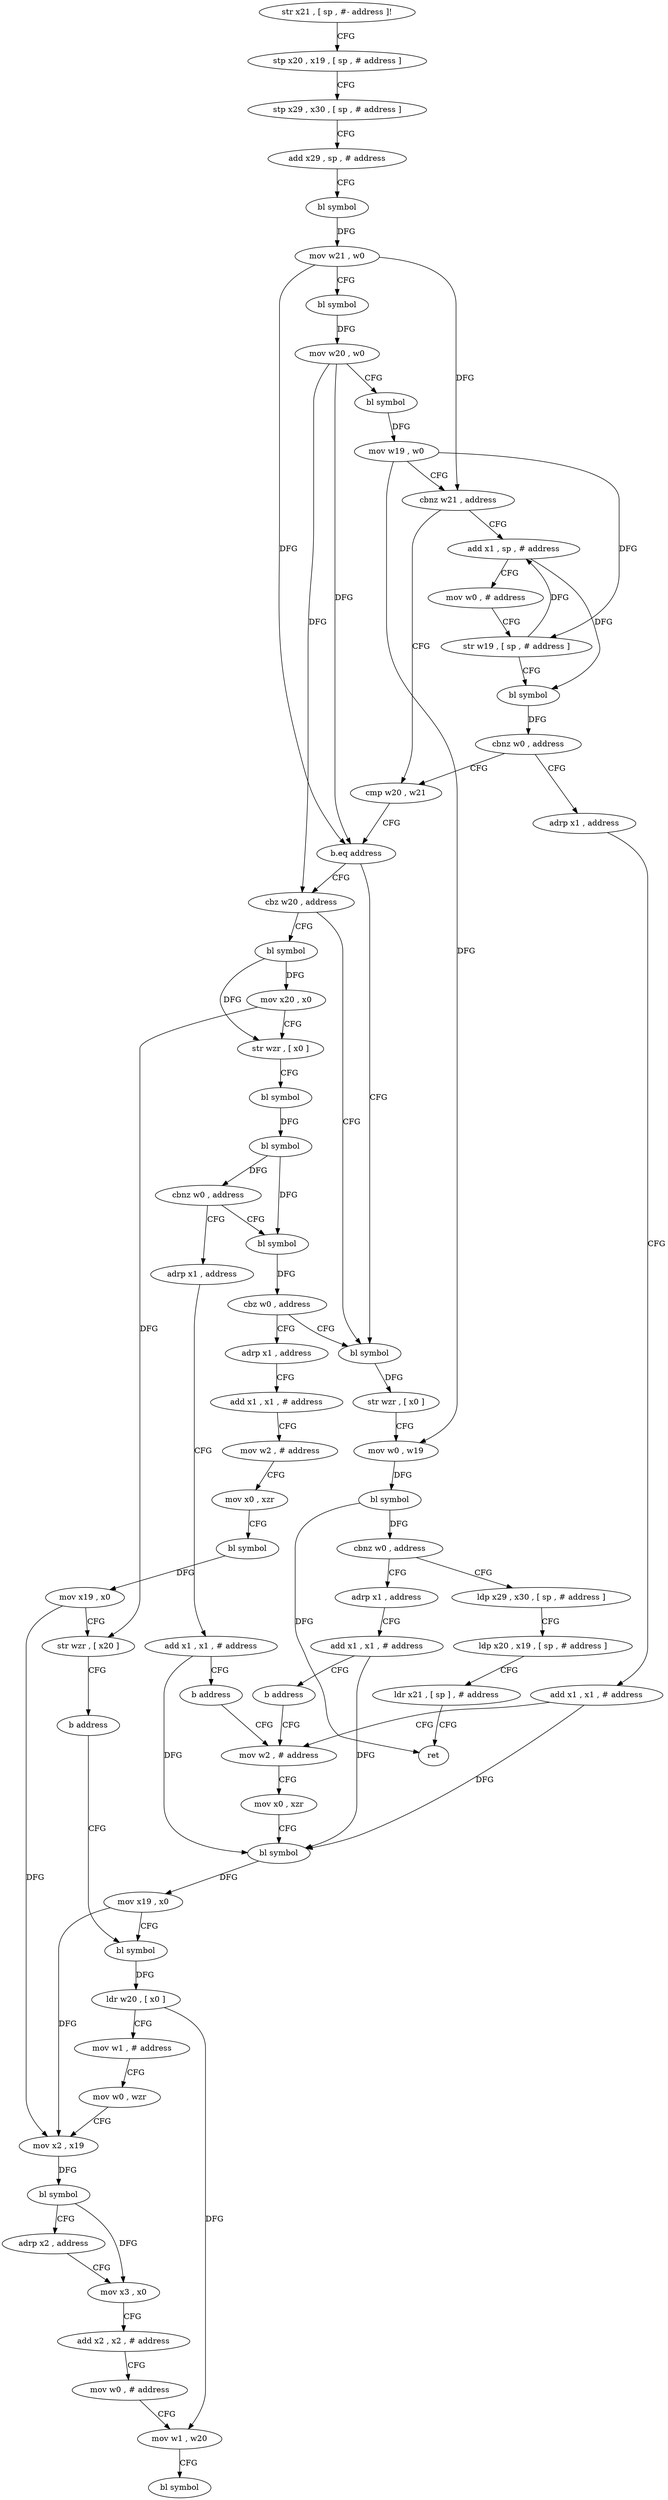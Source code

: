 digraph "func" {
"4204036" [label = "str x21 , [ sp , #- address ]!" ]
"4204040" [label = "stp x20 , x19 , [ sp , # address ]" ]
"4204044" [label = "stp x29 , x30 , [ sp , # address ]" ]
"4204048" [label = "add x29 , sp , # address" ]
"4204052" [label = "bl symbol" ]
"4204056" [label = "mov w21 , w0" ]
"4204060" [label = "bl symbol" ]
"4204064" [label = "mov w20 , w0" ]
"4204068" [label = "bl symbol" ]
"4204072" [label = "mov w19 , w0" ]
"4204076" [label = "cbnz w21 , address" ]
"4204100" [label = "cmp w20 , w21" ]
"4204080" [label = "add x1 , sp , # address" ]
"4204104" [label = "b.eq address" ]
"4204144" [label = "bl symbol" ]
"4204108" [label = "cbz w20 , address" ]
"4204084" [label = "mov w0 , # address" ]
"4204088" [label = "str w19 , [ sp , # address ]" ]
"4204092" [label = "bl symbol" ]
"4204096" [label = "cbnz w0 , address" ]
"4204236" [label = "adrp x1 , address" ]
"4204148" [label = "str wzr , [ x0 ]" ]
"4204152" [label = "mov w0 , w19" ]
"4204156" [label = "bl symbol" ]
"4204160" [label = "cbnz w0 , address" ]
"4204180" [label = "adrp x1 , address" ]
"4204164" [label = "ldp x29 , x30 , [ sp , # address ]" ]
"4204112" [label = "bl symbol" ]
"4204240" [label = "add x1 , x1 , # address" ]
"4204244" [label = "mov w2 , # address" ]
"4204184" [label = "add x1 , x1 , # address" ]
"4204188" [label = "b address" ]
"4204168" [label = "ldp x20 , x19 , [ sp , # address ]" ]
"4204172" [label = "ldr x21 , [ sp ] , # address" ]
"4204176" [label = "ret" ]
"4204116" [label = "mov x20 , x0" ]
"4204120" [label = "str wzr , [ x0 ]" ]
"4204124" [label = "bl symbol" ]
"4204128" [label = "bl symbol" ]
"4204132" [label = "cbnz w0 , address" ]
"4204192" [label = "adrp x1 , address" ]
"4204136" [label = "bl symbol" ]
"4204248" [label = "mov x0 , xzr" ]
"4204252" [label = "bl symbol" ]
"4204256" [label = "mov x19 , x0" ]
"4204260" [label = "bl symbol" ]
"4204196" [label = "add x1 , x1 , # address" ]
"4204200" [label = "b address" ]
"4204140" [label = "cbz w0 , address" ]
"4204204" [label = "adrp x1 , address" ]
"4204208" [label = "add x1 , x1 , # address" ]
"4204212" [label = "mov w2 , # address" ]
"4204216" [label = "mov x0 , xzr" ]
"4204220" [label = "bl symbol" ]
"4204224" [label = "mov x19 , x0" ]
"4204228" [label = "str wzr , [ x20 ]" ]
"4204232" [label = "b address" ]
"4204264" [label = "ldr w20 , [ x0 ]" ]
"4204268" [label = "mov w1 , # address" ]
"4204272" [label = "mov w0 , wzr" ]
"4204276" [label = "mov x2 , x19" ]
"4204280" [label = "bl symbol" ]
"4204284" [label = "adrp x2 , address" ]
"4204288" [label = "mov x3 , x0" ]
"4204292" [label = "add x2 , x2 , # address" ]
"4204296" [label = "mov w0 , # address" ]
"4204300" [label = "mov w1 , w20" ]
"4204304" [label = "bl symbol" ]
"4204036" -> "4204040" [ label = "CFG" ]
"4204040" -> "4204044" [ label = "CFG" ]
"4204044" -> "4204048" [ label = "CFG" ]
"4204048" -> "4204052" [ label = "CFG" ]
"4204052" -> "4204056" [ label = "DFG" ]
"4204056" -> "4204060" [ label = "CFG" ]
"4204056" -> "4204076" [ label = "DFG" ]
"4204056" -> "4204104" [ label = "DFG" ]
"4204060" -> "4204064" [ label = "DFG" ]
"4204064" -> "4204068" [ label = "CFG" ]
"4204064" -> "4204104" [ label = "DFG" ]
"4204064" -> "4204108" [ label = "DFG" ]
"4204068" -> "4204072" [ label = "DFG" ]
"4204072" -> "4204076" [ label = "CFG" ]
"4204072" -> "4204088" [ label = "DFG" ]
"4204072" -> "4204152" [ label = "DFG" ]
"4204076" -> "4204100" [ label = "CFG" ]
"4204076" -> "4204080" [ label = "CFG" ]
"4204100" -> "4204104" [ label = "CFG" ]
"4204080" -> "4204084" [ label = "CFG" ]
"4204080" -> "4204092" [ label = "DFG" ]
"4204104" -> "4204144" [ label = "CFG" ]
"4204104" -> "4204108" [ label = "CFG" ]
"4204144" -> "4204148" [ label = "DFG" ]
"4204108" -> "4204144" [ label = "CFG" ]
"4204108" -> "4204112" [ label = "CFG" ]
"4204084" -> "4204088" [ label = "CFG" ]
"4204088" -> "4204092" [ label = "CFG" ]
"4204088" -> "4204080" [ label = "DFG" ]
"4204092" -> "4204096" [ label = "DFG" ]
"4204096" -> "4204236" [ label = "CFG" ]
"4204096" -> "4204100" [ label = "CFG" ]
"4204236" -> "4204240" [ label = "CFG" ]
"4204148" -> "4204152" [ label = "CFG" ]
"4204152" -> "4204156" [ label = "DFG" ]
"4204156" -> "4204160" [ label = "DFG" ]
"4204156" -> "4204176" [ label = "DFG" ]
"4204160" -> "4204180" [ label = "CFG" ]
"4204160" -> "4204164" [ label = "CFG" ]
"4204180" -> "4204184" [ label = "CFG" ]
"4204164" -> "4204168" [ label = "CFG" ]
"4204112" -> "4204116" [ label = "DFG" ]
"4204112" -> "4204120" [ label = "DFG" ]
"4204240" -> "4204244" [ label = "CFG" ]
"4204240" -> "4204252" [ label = "DFG" ]
"4204244" -> "4204248" [ label = "CFG" ]
"4204184" -> "4204188" [ label = "CFG" ]
"4204184" -> "4204252" [ label = "DFG" ]
"4204188" -> "4204244" [ label = "CFG" ]
"4204168" -> "4204172" [ label = "CFG" ]
"4204172" -> "4204176" [ label = "CFG" ]
"4204116" -> "4204120" [ label = "CFG" ]
"4204116" -> "4204228" [ label = "DFG" ]
"4204120" -> "4204124" [ label = "CFG" ]
"4204124" -> "4204128" [ label = "DFG" ]
"4204128" -> "4204132" [ label = "DFG" ]
"4204128" -> "4204136" [ label = "DFG" ]
"4204132" -> "4204192" [ label = "CFG" ]
"4204132" -> "4204136" [ label = "CFG" ]
"4204192" -> "4204196" [ label = "CFG" ]
"4204136" -> "4204140" [ label = "DFG" ]
"4204248" -> "4204252" [ label = "CFG" ]
"4204252" -> "4204256" [ label = "DFG" ]
"4204256" -> "4204260" [ label = "CFG" ]
"4204256" -> "4204276" [ label = "DFG" ]
"4204260" -> "4204264" [ label = "DFG" ]
"4204196" -> "4204200" [ label = "CFG" ]
"4204196" -> "4204252" [ label = "DFG" ]
"4204200" -> "4204244" [ label = "CFG" ]
"4204140" -> "4204204" [ label = "CFG" ]
"4204140" -> "4204144" [ label = "CFG" ]
"4204204" -> "4204208" [ label = "CFG" ]
"4204208" -> "4204212" [ label = "CFG" ]
"4204212" -> "4204216" [ label = "CFG" ]
"4204216" -> "4204220" [ label = "CFG" ]
"4204220" -> "4204224" [ label = "DFG" ]
"4204224" -> "4204228" [ label = "CFG" ]
"4204224" -> "4204276" [ label = "DFG" ]
"4204228" -> "4204232" [ label = "CFG" ]
"4204232" -> "4204260" [ label = "CFG" ]
"4204264" -> "4204268" [ label = "CFG" ]
"4204264" -> "4204300" [ label = "DFG" ]
"4204268" -> "4204272" [ label = "CFG" ]
"4204272" -> "4204276" [ label = "CFG" ]
"4204276" -> "4204280" [ label = "DFG" ]
"4204280" -> "4204284" [ label = "CFG" ]
"4204280" -> "4204288" [ label = "DFG" ]
"4204284" -> "4204288" [ label = "CFG" ]
"4204288" -> "4204292" [ label = "CFG" ]
"4204292" -> "4204296" [ label = "CFG" ]
"4204296" -> "4204300" [ label = "CFG" ]
"4204300" -> "4204304" [ label = "CFG" ]
}
